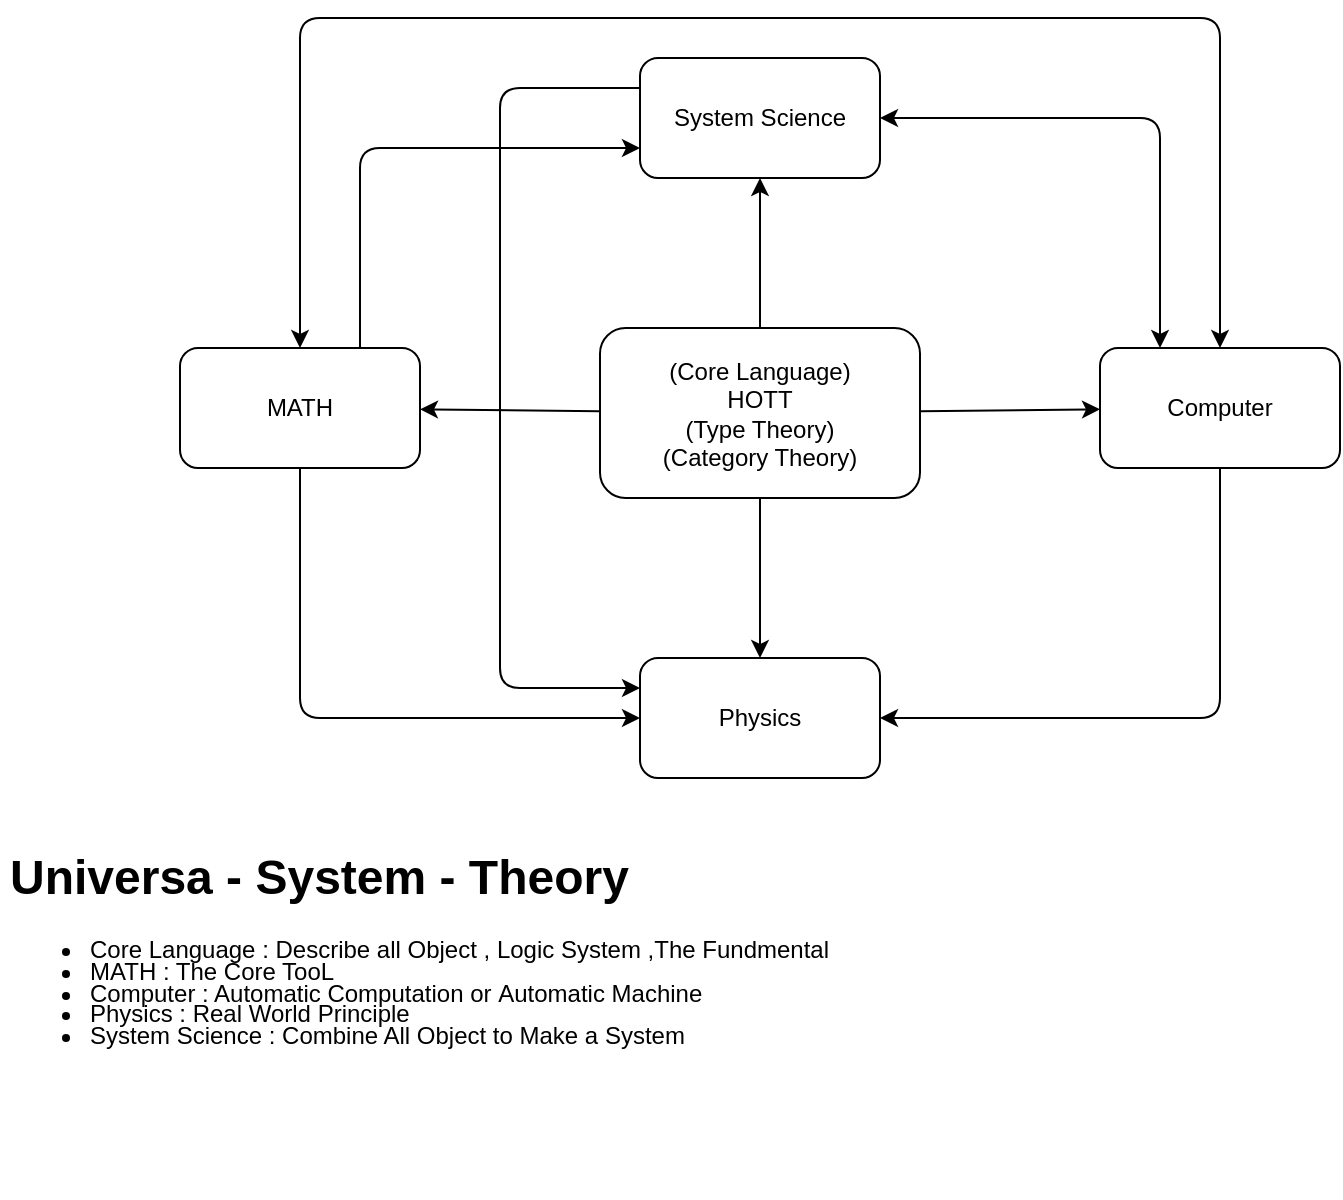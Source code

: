 <mxfile>
    <diagram id="ZP08rovL5hqnxZGH0alG" name="Page-1">
        <mxGraphModel dx="799" dy="466" grid="1" gridSize="10" guides="1" tooltips="1" connect="1" arrows="1" fold="1" page="1" pageScale="1" pageWidth="827" pageHeight="1169" math="0" shadow="0">
            <root>
                <mxCell id="0"/>
                <mxCell id="1" parent="0"/>
                <mxCell id="3" value="MATH" style="rounded=1;whiteSpace=wrap;html=1;" parent="1" vertex="1">
                    <mxGeometry x="110" y="285" width="120" height="60" as="geometry"/>
                </mxCell>
                <mxCell id="5" value="Computer&lt;br&gt;" style="rounded=1;whiteSpace=wrap;html=1;" parent="1" vertex="1">
                    <mxGeometry x="570" y="285" width="120" height="60" as="geometry"/>
                </mxCell>
                <mxCell id="32" value="" style="edgeStyle=none;html=1;" parent="1" source="6" target="3" edge="1">
                    <mxGeometry relative="1" as="geometry"/>
                </mxCell>
                <mxCell id="33" value="" style="edgeStyle=none;html=1;" parent="1" source="6" target="8" edge="1">
                    <mxGeometry relative="1" as="geometry"/>
                </mxCell>
                <mxCell id="34" value="" style="edgeStyle=none;html=1;" parent="1" source="6" target="5" edge="1">
                    <mxGeometry relative="1" as="geometry"/>
                </mxCell>
                <mxCell id="35" value="" style="edgeStyle=none;html=1;" parent="1" source="6" target="7" edge="1">
                    <mxGeometry relative="1" as="geometry"/>
                </mxCell>
                <mxCell id="6" value="(Core Language)&lt;br&gt;HOTT&lt;br&gt;(Type Theory)&lt;br&gt;(Category Theory)" style="rounded=1;whiteSpace=wrap;html=1;" parent="1" vertex="1">
                    <mxGeometry x="320" y="275" width="160" height="85" as="geometry"/>
                </mxCell>
                <mxCell id="7" value="Physics" style="rounded=1;whiteSpace=wrap;html=1;" parent="1" vertex="1">
                    <mxGeometry x="340" y="440" width="120" height="60" as="geometry"/>
                </mxCell>
                <mxCell id="8" value="System Science" style="rounded=1;whiteSpace=wrap;html=1;" parent="1" vertex="1">
                    <mxGeometry x="340" y="140" width="120" height="60" as="geometry"/>
                </mxCell>
                <mxCell id="10" value="&lt;h1&gt;Universa - System - Theory&lt;/h1&gt;&lt;p style=&quot;line-height: 120%;&quot;&gt;&lt;/p&gt;&lt;ul style=&quot;line-height: 90%;&quot;&gt;&lt;li&gt;Core Language : Describe all Object , Logic System ,The Fundmental&amp;nbsp;&lt;/li&gt;&lt;li&gt;MATH : The Core TooL&amp;nbsp;&lt;/li&gt;&lt;li&gt;Computer : Automatic Computation or&amp;nbsp;Automatic Machine&lt;/li&gt;&lt;li&gt;Physics : Real World Principle&lt;/li&gt;&lt;li&gt;System Science : Combine All Object to Make a System&lt;/li&gt;&lt;/ul&gt;&lt;p&gt;&lt;/p&gt;&lt;p style=&quot;line-height: 0%;&quot;&gt;&lt;br&gt;&lt;/p&gt;" style="text;html=1;strokeColor=none;fillColor=none;spacing=5;spacingTop=-20;whiteSpace=wrap;overflow=hidden;rounded=0;" parent="1" vertex="1">
                    <mxGeometry x="20" y="530" width="630" height="180" as="geometry"/>
                </mxCell>
                <mxCell id="38" value="" style="endArrow=classic;startArrow=classic;html=1;entryX=0.5;entryY=0;entryDx=0;entryDy=0;exitX=0.5;exitY=0;exitDx=0;exitDy=0;" parent="1" source="3" target="5" edge="1">
                    <mxGeometry width="50" height="50" relative="1" as="geometry">
                        <mxPoint x="190" y="220" as="sourcePoint"/>
                        <mxPoint x="240" y="170" as="targetPoint"/>
                        <Array as="points">
                            <mxPoint x="170" y="120"/>
                            <mxPoint x="630" y="120"/>
                        </Array>
                    </mxGeometry>
                </mxCell>
                <mxCell id="40" value="" style="endArrow=classic;html=1;exitX=0.5;exitY=1;exitDx=0;exitDy=0;entryX=0;entryY=0.5;entryDx=0;entryDy=0;" parent="1" source="3" target="7" edge="1">
                    <mxGeometry width="50" height="50" relative="1" as="geometry">
                        <mxPoint x="460" y="420" as="sourcePoint"/>
                        <mxPoint x="510" y="370" as="targetPoint"/>
                        <Array as="points">
                            <mxPoint x="170" y="470"/>
                        </Array>
                    </mxGeometry>
                </mxCell>
                <mxCell id="41" value="" style="endArrow=classic;html=1;exitX=0.5;exitY=1;exitDx=0;exitDy=0;entryX=1;entryY=0.5;entryDx=0;entryDy=0;" parent="1" source="5" target="7" edge="1">
                    <mxGeometry width="50" height="50" relative="1" as="geometry">
                        <mxPoint x="560" y="450" as="sourcePoint"/>
                        <mxPoint x="610" y="400" as="targetPoint"/>
                        <Array as="points">
                            <mxPoint x="630" y="470"/>
                        </Array>
                    </mxGeometry>
                </mxCell>
                <mxCell id="42" value="" style="endArrow=classic;html=1;exitX=0;exitY=0.25;exitDx=0;exitDy=0;entryX=0;entryY=0.25;entryDx=0;entryDy=0;" parent="1" source="8" target="7" edge="1">
                    <mxGeometry width="50" height="50" relative="1" as="geometry">
                        <mxPoint x="260" y="290" as="sourcePoint"/>
                        <mxPoint x="310" y="240" as="targetPoint"/>
                        <Array as="points">
                            <mxPoint x="270" y="155"/>
                            <mxPoint x="270" y="320"/>
                            <mxPoint x="270" y="455"/>
                        </Array>
                    </mxGeometry>
                </mxCell>
                <mxCell id="51" value="" style="endArrow=classic;html=1;fillColor=#15081D;exitX=0.75;exitY=0;exitDx=0;exitDy=0;entryX=0;entryY=0.75;entryDx=0;entryDy=0;" parent="1" source="3" target="8" edge="1">
                    <mxGeometry width="50" height="50" relative="1" as="geometry">
                        <mxPoint x="200" y="260" as="sourcePoint"/>
                        <mxPoint x="250" y="210" as="targetPoint"/>
                        <Array as="points">
                            <mxPoint x="200" y="185"/>
                        </Array>
                    </mxGeometry>
                </mxCell>
                <mxCell id="52" value="" style="endArrow=classic;startArrow=classic;html=1;entryX=0.25;entryY=0;entryDx=0;entryDy=0;exitX=1;exitY=0.5;exitDx=0;exitDy=0;" edge="1" parent="1" source="8" target="5">
                    <mxGeometry width="50" height="50" relative="1" as="geometry">
                        <mxPoint x="480" y="270" as="sourcePoint"/>
                        <mxPoint x="530" y="220" as="targetPoint"/>
                        <Array as="points">
                            <mxPoint x="600" y="170"/>
                        </Array>
                    </mxGeometry>
                </mxCell>
            </root>
        </mxGraphModel>
    </diagram>
</mxfile>